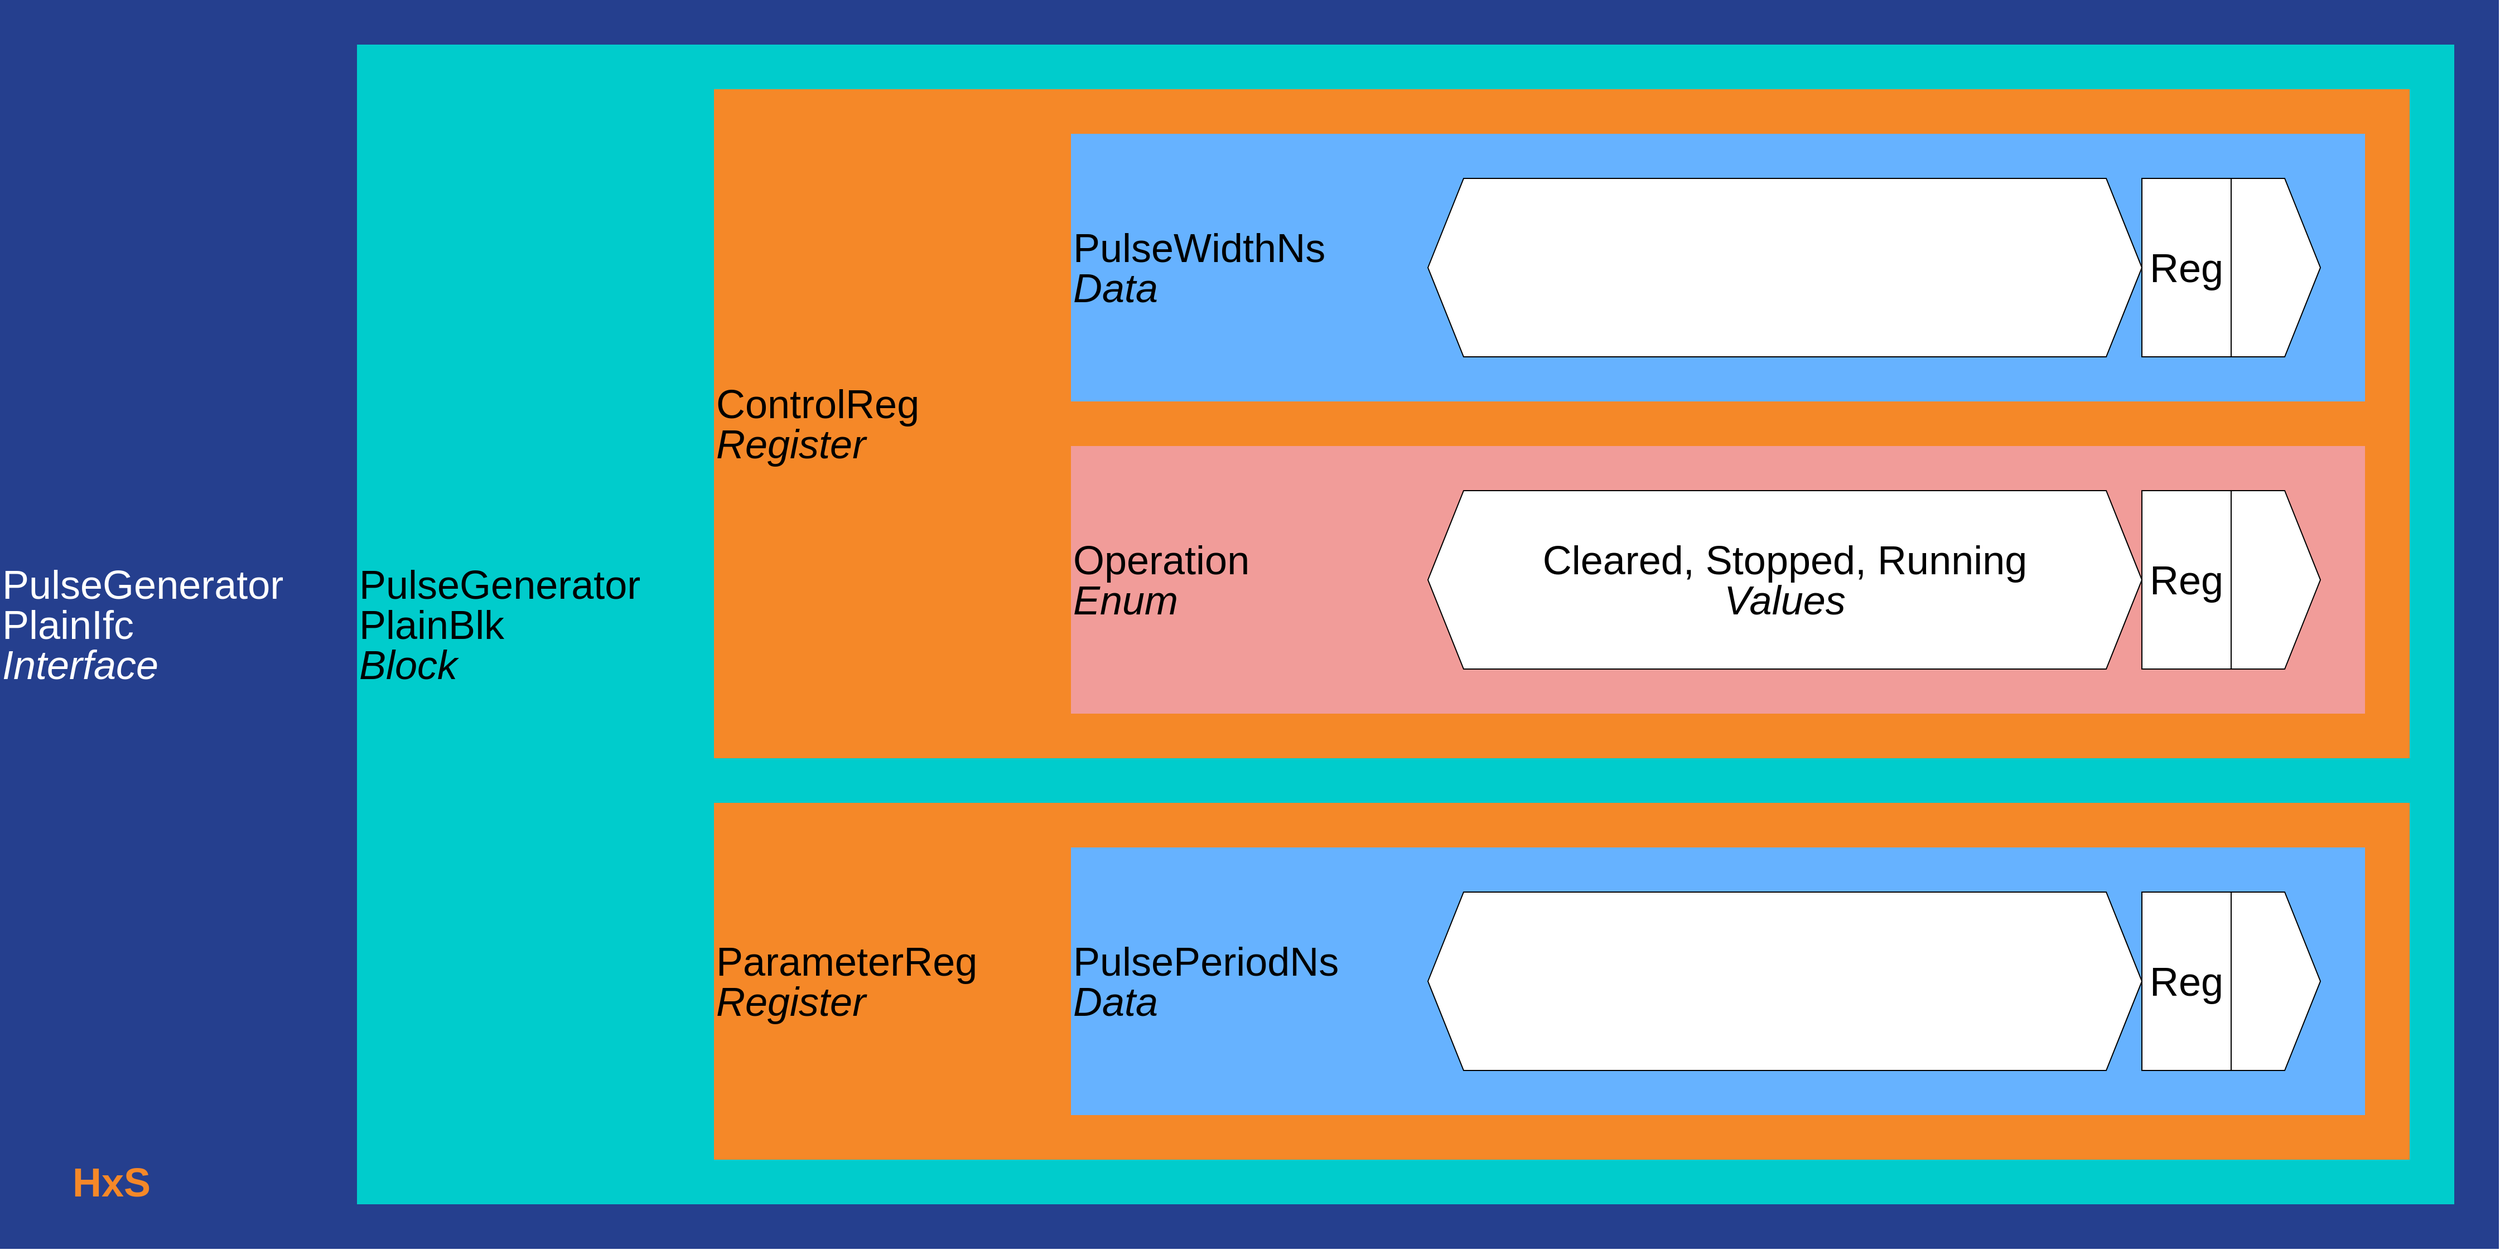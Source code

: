 <mxfile compressed="false" pages="3" type="device">
    <diagram id="65b85d8e-a42b-40ea-8f08-be829cef99fa" name="Complete">
        <mxGraphModel arrows="1" connect="1" fold="1" grid="1" gridSize="10" guides="1" math="0" page="1" pageScale="1" shadow="0" tooltips="1">
            <root>
                <mxCell id="0"/>
                <mxCell id="1" parent="0"/>
                <mxCell id="5fe67658-627a-48f8-987f-27a0a2fe0582" parent="0" value="Foreground"/>
                <mxCell id="4e08132b-7024-4bb7-b9b9-8a2218258b57" parent="5fe67658-627a-48f8-987f-27a0a2fe0582" style="rounded=0;whiteSpace=wrap;html=1;fillColor=#253F8E;fontSize=36.0;fontColor=#FFFFFF;align=left;strokeColor=none" value="&lt;p style=&quot;line-height: 100%;&quot;&gt;PulseGenerator&lt;br&gt;PlainIfc&lt;br&gt;&lt;i&gt;Interface&lt;/i&gt;&lt;/p&gt;" vertex="1">
                    <mxGeometry as="geometry" height="1120.0" width="2240.0" x="40.0" y="40.0"/>
                </mxCell>
                <mxCell id="b1cbd8d3-b7bf-40f9-81e9-b60c27dd172f" parent="5fe67658-627a-48f8-987f-27a0a2fe0582" style="rounded=0;whiteSpace=wrap;html=1;fillColor=#00CCCC;fontSize=36.0;fontColor=#000000;align=left;strokeColor=none" value="&lt;p style=&quot;line-height: 100%;&quot;&gt;PulseGenerator&lt;br&gt;PlainBlk&lt;br&gt;&lt;i&gt;Block&lt;/i&gt;&lt;/p&gt;" vertex="1">
                    <mxGeometry as="geometry" height="1040.0" width="1880.0" x="360.0" y="80.0"/>
                </mxCell>
                <mxCell id="6ac94bb4-0e0c-4eef-9fb6-3857edc3948c" parent="5fe67658-627a-48f8-987f-27a0a2fe0582" style="rounded=0;whiteSpace=wrap;html=1;fillColor=#F58828;fontSize=36.0;fontColor=#000000;align=left;strokeColor=none" value="&lt;p style=&quot;line-height: 100%;&quot;&gt;ControlReg&lt;br&gt;&lt;i&gt;Register&lt;/i&gt;&lt;/p&gt;" vertex="1">
                    <mxGeometry as="geometry" height="600.0" width="1520.0" x="680.0" y="120.0"/>
                </mxCell>
                <mxCell id="efa4f5c3-e76c-4957-8d86-3f469d41d232" parent="5fe67658-627a-48f8-987f-27a0a2fe0582" style="rounded=0;whiteSpace=wrap;html=1;fillColor=#66B2FF;fontSize=36.0;fontColor=#000000;align=left;strokeColor=none" value="&lt;p style=&quot;line-height: 100%;&quot;&gt;PulseWidthNs&lt;br&gt;&lt;i&gt;Data&lt;/i&gt;&lt;/p&gt;" vertex="1">
                    <mxGeometry as="geometry" height="240.0" width="1160.0" x="1000.0" y="160.0"/>
                </mxCell>
                <mxCell id="62a93811-07b7-40fe-914a-4e363f76e264" parent="5fe67658-627a-48f8-987f-27a0a2fe0582" style="fillColor=#FFFFFF;arrowSize=0.05;shape=doubleArrow;rounded=0;whiteSpace=wrap;html=1;fontSize=36.0;arrowWidth=1" value="&lt;p style=&quot;line-height: 100%;&quot;&gt;&lt;/p&gt;" vertex="1">
                    <mxGeometry as="geometry" height="160.0" width="640.0" x="1320.0" y="200.0"/>
                </mxCell>
                <mxCell id="34d3214b-85a7-49f3-abe6-07d77d0e4480" parent="5fe67658-627a-48f8-987f-27a0a2fe0582" style="fillColor=#FFFFFF;rounded=0;whiteSpace=wrap;html=1;fontSize=36.0;arrowWidth=1" value="&lt;p style=&quot;line-height: 100%;&quot;&gt;Reg&lt;/p&gt;" vertex="1">
                    <mxGeometry as="geometry" height="160.0" width="80.0" x="1960.0" y="200.0"/>
                </mxCell>
                <mxCell id="91ded12f-a040-4873-8c13-a5933c0c7dfb" parent="5fe67658-627a-48f8-987f-27a0a2fe0582" style="fillColor=#FFFFFF;arrowSize=0.4;shape=singleArrow;rounded=0;whiteSpace=wrap;html=1;fontSize=36.0;arrowWidth=1" vertex="1">
                    <mxGeometry as="geometry" height="160.0" width="80.0" x="2040.0" y="200.0"/>
                </mxCell>
                <mxCell id="1573bd17-f4af-4d9a-998a-6d60339ad0cf" parent="5fe67658-627a-48f8-987f-27a0a2fe0582" style="rounded=0;whiteSpace=wrap;html=1;fillColor=#F19C99;fontSize=36.0;fontColor=#000000;align=left;strokeColor=none" value="&lt;p style=&quot;line-height: 100%;&quot;&gt;Operation&lt;br&gt;&lt;i&gt;Enum&lt;/i&gt;&lt;/p&gt;" vertex="1">
                    <mxGeometry as="geometry" height="240.0" width="1160.0" x="1000.0" y="440.0"/>
                </mxCell>
                <mxCell id="7816f8e4-4966-4027-9172-c369b77386e9" parent="5fe67658-627a-48f8-987f-27a0a2fe0582" style="fillColor=#FFFFFF;arrowSize=0.05;shape=doubleArrow;rounded=0;whiteSpace=wrap;html=1;fontSize=36.0;arrowWidth=1" value="&lt;p style=&quot;line-height: 100%;&quot;&gt;Cleared, Stopped, Running&lt;br&gt;&lt;i&gt;Values&lt;/i&gt;&lt;/p&gt;" vertex="1">
                    <mxGeometry as="geometry" height="160.0" width="640.0" x="1320.0" y="480.0"/>
                </mxCell>
                <mxCell id="4fed49ad-9c0f-4eff-810c-26967141182d" parent="5fe67658-627a-48f8-987f-27a0a2fe0582" style="fillColor=#FFFFFF;rounded=0;whiteSpace=wrap;html=1;fontSize=36.0;arrowWidth=1" value="&lt;p style=&quot;line-height: 100%;&quot;&gt;Reg&lt;/p&gt;" vertex="1">
                    <mxGeometry as="geometry" height="160.0" width="80.0" x="1960.0" y="480.0"/>
                </mxCell>
                <mxCell id="2a31ee36-37ee-465a-8a3c-28d1f5591761" parent="5fe67658-627a-48f8-987f-27a0a2fe0582" style="fillColor=#FFFFFF;arrowSize=0.4;shape=singleArrow;rounded=0;whiteSpace=wrap;html=1;fontSize=36.0;arrowWidth=1" vertex="1">
                    <mxGeometry as="geometry" height="160.0" width="80.0" x="2040.0" y="480.0"/>
                </mxCell>
                <mxCell id="8dd98025-87d9-40c5-968e-89532fa029dd" parent="5fe67658-627a-48f8-987f-27a0a2fe0582" style="rounded=0;whiteSpace=wrap;html=1;fillColor=#F58828;fontSize=36.0;fontColor=#000000;align=left;strokeColor=none" value="&lt;p style=&quot;line-height: 100%;&quot;&gt;ParameterReg&lt;br&gt;&lt;i&gt;Register&lt;/i&gt;&lt;/p&gt;" vertex="1">
                    <mxGeometry as="geometry" height="320.0" width="1520.0" x="680.0" y="760.0"/>
                </mxCell>
                <mxCell id="038927ca-efed-4f74-8a5c-5ac36fa1cd05" parent="5fe67658-627a-48f8-987f-27a0a2fe0582" style="rounded=0;whiteSpace=wrap;html=1;fillColor=#66B2FF;fontSize=36.0;fontColor=#000000;align=left;strokeColor=none" value="&lt;p style=&quot;line-height: 100%;&quot;&gt;PulsePeriodNs&lt;br&gt;&lt;i&gt;Data&lt;/i&gt;&lt;/p&gt;" vertex="1">
                    <mxGeometry as="geometry" height="240.0" width="1160.0" x="1000.0" y="800.0"/>
                </mxCell>
                <mxCell id="81a8362e-54bf-4a9c-b5e6-81946f18d343" parent="5fe67658-627a-48f8-987f-27a0a2fe0582" style="fillColor=#FFFFFF;arrowSize=0.05;shape=doubleArrow;rounded=0;whiteSpace=wrap;html=1;fontSize=36.0;arrowWidth=1" value="&lt;p style=&quot;line-height: 100%;&quot;&gt;&lt;/p&gt;" vertex="1">
                    <mxGeometry as="geometry" height="160.0" width="640.0" x="1320.0" y="840.0"/>
                </mxCell>
                <mxCell id="49ca5a54-9ad5-47d6-8fe3-f9f3a2dd6784" parent="5fe67658-627a-48f8-987f-27a0a2fe0582" style="fillColor=#FFFFFF;rounded=0;whiteSpace=wrap;html=1;fontSize=36.0;arrowWidth=1" value="&lt;p style=&quot;line-height: 100%;&quot;&gt;Reg&lt;/p&gt;" vertex="1">
                    <mxGeometry as="geometry" height="160.0" width="80.0" x="1960.0" y="840.0"/>
                </mxCell>
                <mxCell id="dfbb0f06-2625-4072-bad9-a3802a8cc3ff" parent="5fe67658-627a-48f8-987f-27a0a2fe0582" style="fillColor=#FFFFFF;arrowSize=0.4;shape=singleArrow;rounded=0;whiteSpace=wrap;html=1;fontSize=36.0;arrowWidth=1" vertex="1">
                    <mxGeometry as="geometry" height="160.0" width="80.0" x="2040.0" y="840.0"/>
                </mxCell>
                <mxCell id="dbfe0f0b-46bd-4f26-b1ac-a9419a3176e8" parent="5fe67658-627a-48f8-987f-27a0a2fe0582" style="fillColor=none;verticalAlign=middle;labelBorderColor=none;fontSize=36.0;align=center;fontStyle=1;strokeColor=none;fontColor=#F58828;rounded=0;whiteSpace=wrap;html=1" value="&lt;p style=&quot;line-height: 100%;&quot;&gt;HxS&lt;/p&gt;" vertex="1">
                    <mxGeometry as="geometry" height="120.0" width="200.0" x="40.0" y="1040.0"/>
                </mxCell>
            </root>
        </mxGraphModel>
    </diagram>
    <diagram id="9b117a1a-b5da-4ccc-bdfc-644d98f53792" name="Slice0">
        <mxGraphModel arrows="1" connect="1" fold="1" grid="1" gridSize="10" guides="1" math="0" page="1" pageScale="1" shadow="0" tooltips="1">
            <root>
                <mxCell id="0"/>
                <mxCell id="1" parent="0"/>
                <mxCell id="ec1854b7-7433-4333-aad2-2a7ac6060c57" parent="0" value="Foreground"/>
                <mxCell id="8d99d7c3-2617-4599-b6df-74111a83431c" parent="ec1854b7-7433-4333-aad2-2a7ac6060c57" style="rounded=0;whiteSpace=wrap;html=1;fillColor=#253F8E;fontSize=36.0;fontColor=#FFFFFF;align=left;strokeColor=none" value="&lt;p style=&quot;line-height: 100%;&quot;&gt;PulseGenerator&lt;br&gt;PlainIfc&lt;br&gt;&lt;i&gt;Interface&lt;/i&gt;&lt;/p&gt;" vertex="1">
                    <mxGeometry as="geometry" height="1120.0" width="2240.0" x="40.0" y="40.0"/>
                </mxCell>
                <mxCell id="664332ae-63ff-48f2-80e8-16248075f23f" parent="ec1854b7-7433-4333-aad2-2a7ac6060c57" style="rounded=0;whiteSpace=wrap;html=1;fillColor=#00CCCC;fontSize=36.0;fontColor=#000000;align=left;strokeColor=none" value="&lt;p style=&quot;line-height: 100%;&quot;&gt;PulseGenerator&lt;br&gt;PlainBlk&lt;br&gt;&lt;i&gt;Block&lt;/i&gt;&lt;/p&gt;" vertex="1">
                    <mxGeometry as="geometry" height="1040.0" width="1880.0" x="360.0" y="80.0"/>
                </mxCell>
                <mxCell id="acd48639-4674-4fc0-b869-40709b63723d" parent="ec1854b7-7433-4333-aad2-2a7ac6060c57" style="rounded=0;whiteSpace=wrap;html=1;fillColor=#F58828;fontSize=36.0;fontColor=#000000;align=left;strokeColor=none" value="&lt;p style=&quot;line-height: 100%;&quot;&gt;ControlReg&lt;br&gt;&lt;i&gt;Register&lt;/i&gt;&lt;/p&gt;" vertex="1">
                    <mxGeometry as="geometry" height="600.0" width="1520.0" x="680.0" y="120.0"/>
                </mxCell>
                <mxCell id="e1610756-d407-4718-b49a-bd7eef0fbbaf" parent="ec1854b7-7433-4333-aad2-2a7ac6060c57" style="rounded=0;whiteSpace=wrap;html=1;fillColor=#66B2FF;fontSize=36.0;fontColor=#000000;align=left;strokeColor=none" value="&lt;p style=&quot;line-height: 100%;&quot;&gt;PulseWidthNs&lt;br&gt;&lt;i&gt;Data&lt;/i&gt;&lt;/p&gt;" vertex="1">
                    <mxGeometry as="geometry" height="240.0" width="1160.0" x="1000.0" y="160.0"/>
                </mxCell>
                <mxCell id="9c8bfd17-468c-4cbf-bbab-08b01d53fcf5" parent="ec1854b7-7433-4333-aad2-2a7ac6060c57" style="fillColor=#FFFFFF;arrowSize=0.05;shape=doubleArrow;rounded=0;whiteSpace=wrap;html=1;fontSize=36.0;arrowWidth=1" value="&lt;p style=&quot;line-height: 100%;&quot;&gt;&lt;/p&gt;" vertex="1">
                    <mxGeometry as="geometry" height="160.0" width="640.0" x="1320.0" y="200.0"/>
                </mxCell>
                <mxCell id="c6ba7f41-eb2b-4eda-b8f9-e235e92ed4a4" parent="ec1854b7-7433-4333-aad2-2a7ac6060c57" style="fillColor=#FFFFFF;rounded=0;whiteSpace=wrap;html=1;fontSize=36.0;arrowWidth=1" value="&lt;p style=&quot;line-height: 100%;&quot;&gt;Reg&lt;/p&gt;" vertex="1">
                    <mxGeometry as="geometry" height="160.0" width="80.0" x="1960.0" y="200.0"/>
                </mxCell>
                <mxCell id="24e7e2df-ae1a-41a4-82b5-4320b15c5214" parent="ec1854b7-7433-4333-aad2-2a7ac6060c57" style="fillColor=#FFFFFF;arrowSize=0.4;shape=singleArrow;rounded=0;whiteSpace=wrap;html=1;fontSize=36.0;arrowWidth=1" vertex="1">
                    <mxGeometry as="geometry" height="160.0" width="80.0" x="2040.0" y="200.0"/>
                </mxCell>
                <mxCell id="3cf4cfbf-1f78-4641-8e92-ddce33b37a7d" parent="ec1854b7-7433-4333-aad2-2a7ac6060c57" style="rounded=0;whiteSpace=wrap;html=1;fillColor=#F19C99;fontSize=36.0;fontColor=#000000;align=left;strokeColor=none" value="&lt;p style=&quot;line-height: 100%;&quot;&gt;Operation&lt;br&gt;&lt;i&gt;Enum&lt;/i&gt;&lt;/p&gt;" vertex="1">
                    <mxGeometry as="geometry" height="240.0" width="1160.0" x="1000.0" y="440.0"/>
                </mxCell>
                <mxCell id="8a0ae1fe-7ba3-41b8-9a85-c6affe29d132" parent="ec1854b7-7433-4333-aad2-2a7ac6060c57" style="fillColor=#FFFFFF;arrowSize=0.05;shape=doubleArrow;rounded=0;whiteSpace=wrap;html=1;fontSize=36.0;arrowWidth=1" value="&lt;p style=&quot;line-height: 100%;&quot;&gt;Cleared, Stopped, Running&lt;br&gt;&lt;i&gt;Values&lt;/i&gt;&lt;/p&gt;" vertex="1">
                    <mxGeometry as="geometry" height="160.0" width="640.0" x="1320.0" y="480.0"/>
                </mxCell>
                <mxCell id="d8eb828e-7eb1-4fd9-9248-47bc92596621" parent="ec1854b7-7433-4333-aad2-2a7ac6060c57" style="fillColor=#FFFFFF;rounded=0;whiteSpace=wrap;html=1;fontSize=36.0;arrowWidth=1" value="&lt;p style=&quot;line-height: 100%;&quot;&gt;Reg&lt;/p&gt;" vertex="1">
                    <mxGeometry as="geometry" height="160.0" width="80.0" x="1960.0" y="480.0"/>
                </mxCell>
                <mxCell id="0fa23561-cd23-45e8-a2d7-4af591950d84" parent="ec1854b7-7433-4333-aad2-2a7ac6060c57" style="fillColor=#FFFFFF;arrowSize=0.4;shape=singleArrow;rounded=0;whiteSpace=wrap;html=1;fontSize=36.0;arrowWidth=1" vertex="1">
                    <mxGeometry as="geometry" height="160.0" width="80.0" x="2040.0" y="480.0"/>
                </mxCell>
                <mxCell id="07a7e953-2b9c-4e77-ad38-8922e6a9b468" parent="ec1854b7-7433-4333-aad2-2a7ac6060c57" style="rounded=0;whiteSpace=wrap;html=1;fillColor=#F58828;fontSize=36.0;fontColor=#000000;align=left;strokeColor=none" value="&lt;p style=&quot;line-height: 100%;&quot;&gt;ParameterReg&lt;br&gt;&lt;i&gt;Register&lt;/i&gt;&lt;/p&gt;" vertex="1">
                    <mxGeometry as="geometry" height="320.0" width="1520.0" x="680.0" y="760.0"/>
                </mxCell>
                <mxCell id="4b79aad1-06a6-484f-be92-8047229353d3" parent="ec1854b7-7433-4333-aad2-2a7ac6060c57" style="rounded=0;whiteSpace=wrap;html=1;fillColor=#66B2FF;fontSize=36.0;fontColor=#000000;align=left;strokeColor=none" value="&lt;p style=&quot;line-height: 100%;&quot;&gt;PulsePeriodNs&lt;br&gt;&lt;i&gt;Data&lt;/i&gt;&lt;/p&gt;" vertex="1">
                    <mxGeometry as="geometry" height="240.0" width="1160.0" x="1000.0" y="800.0"/>
                </mxCell>
                <mxCell id="22492e3e-1d83-438f-8ba8-30f96a3cd21b" parent="ec1854b7-7433-4333-aad2-2a7ac6060c57" style="fillColor=#FFFFFF;arrowSize=0.05;shape=doubleArrow;rounded=0;whiteSpace=wrap;html=1;fontSize=36.0;arrowWidth=1" value="&lt;p style=&quot;line-height: 100%;&quot;&gt;&lt;/p&gt;" vertex="1">
                    <mxGeometry as="geometry" height="160.0" width="640.0" x="1320.0" y="840.0"/>
                </mxCell>
                <mxCell id="29382a39-6c47-4722-b7da-21046c268108" parent="ec1854b7-7433-4333-aad2-2a7ac6060c57" style="fillColor=#FFFFFF;rounded=0;whiteSpace=wrap;html=1;fontSize=36.0;arrowWidth=1" value="&lt;p style=&quot;line-height: 100%;&quot;&gt;Reg&lt;/p&gt;" vertex="1">
                    <mxGeometry as="geometry" height="160.0" width="80.0" x="1960.0" y="840.0"/>
                </mxCell>
                <mxCell id="f247440f-09e4-47b7-bc54-1241bc1ef19a" parent="ec1854b7-7433-4333-aad2-2a7ac6060c57" style="fillColor=#FFFFFF;arrowSize=0.4;shape=singleArrow;rounded=0;whiteSpace=wrap;html=1;fontSize=36.0;arrowWidth=1" vertex="1">
                    <mxGeometry as="geometry" height="160.0" width="80.0" x="2040.0" y="840.0"/>
                </mxCell>
                <mxCell id="1c666034-23bd-4f4d-ae80-c59d2cf01c1b" parent="ec1854b7-7433-4333-aad2-2a7ac6060c57" style="fillColor=none;verticalAlign=middle;labelBorderColor=none;fontSize=36.0;align=center;fontStyle=1;strokeColor=none;fontColor=#F58828;rounded=0;whiteSpace=wrap;html=1" value="&lt;p style=&quot;line-height: 100%;&quot;&gt;HxS&lt;/p&gt;" vertex="1">
                    <mxGeometry as="geometry" height="120.0" width="200.0" x="40.0" y="1040.0"/>
                </mxCell>
            </root>
        </mxGraphModel>
    </diagram>
    <diagram id="3a01fac3-268e-40ab-9c9b-1a8c4c7fab36" name="Comments">
        <mxGraphModel arrows="1" connect="1" fold="1" grid="1" gridSize="10" guides="1" math="0" page="1" pageScale="1" shadow="0" tooltips="1">
            <root>
                <mxCell id="0"/>
                <mxCell id="1" parent="0"/>
                <mxCell id="a51b25b3-c4e3-4a14-924d-c66fe419fd63" parent="0" value="Foreground"/>
                <mxCell id="ade2a260-c429-4654-8ccf-e14fa2f703af" parent="a51b25b3-c4e3-4a14-924d-c66fe419fd63" style="fillColor=none;verticalAlign=middle;labelBorderColor=none;fontSize=36.0;align=center;fontStyle=1;strokeColor=none;fontColor=#000000;rounded=0;whiteSpace=wrap;html=1" value="&lt;p style=&quot;line-height: 100%;&quot;&gt;Copyright (C) 2024 Eccelerators GmbH&#10;&#10;This code was generated by:&#10;&#10;HxS Compiler v0.0.0-0000000&#10;Docs Extension for HxS v0.0.0-0000000&#10;&#10;Further information at https://eccelerators.com/hxs&#10;&#10;Changes to this file may cause incorrect behavior and will be lost if the&#10;code is regenerated.&#10;&#10;&#10;&lt;/p&gt;" vertex="1">
                    <mxGeometry as="geometry" height="2000.0" width="4000.0" x="40.0" y="40.0"/>
                </mxCell>
            </root>
        </mxGraphModel>
    </diagram>
</mxfile>
